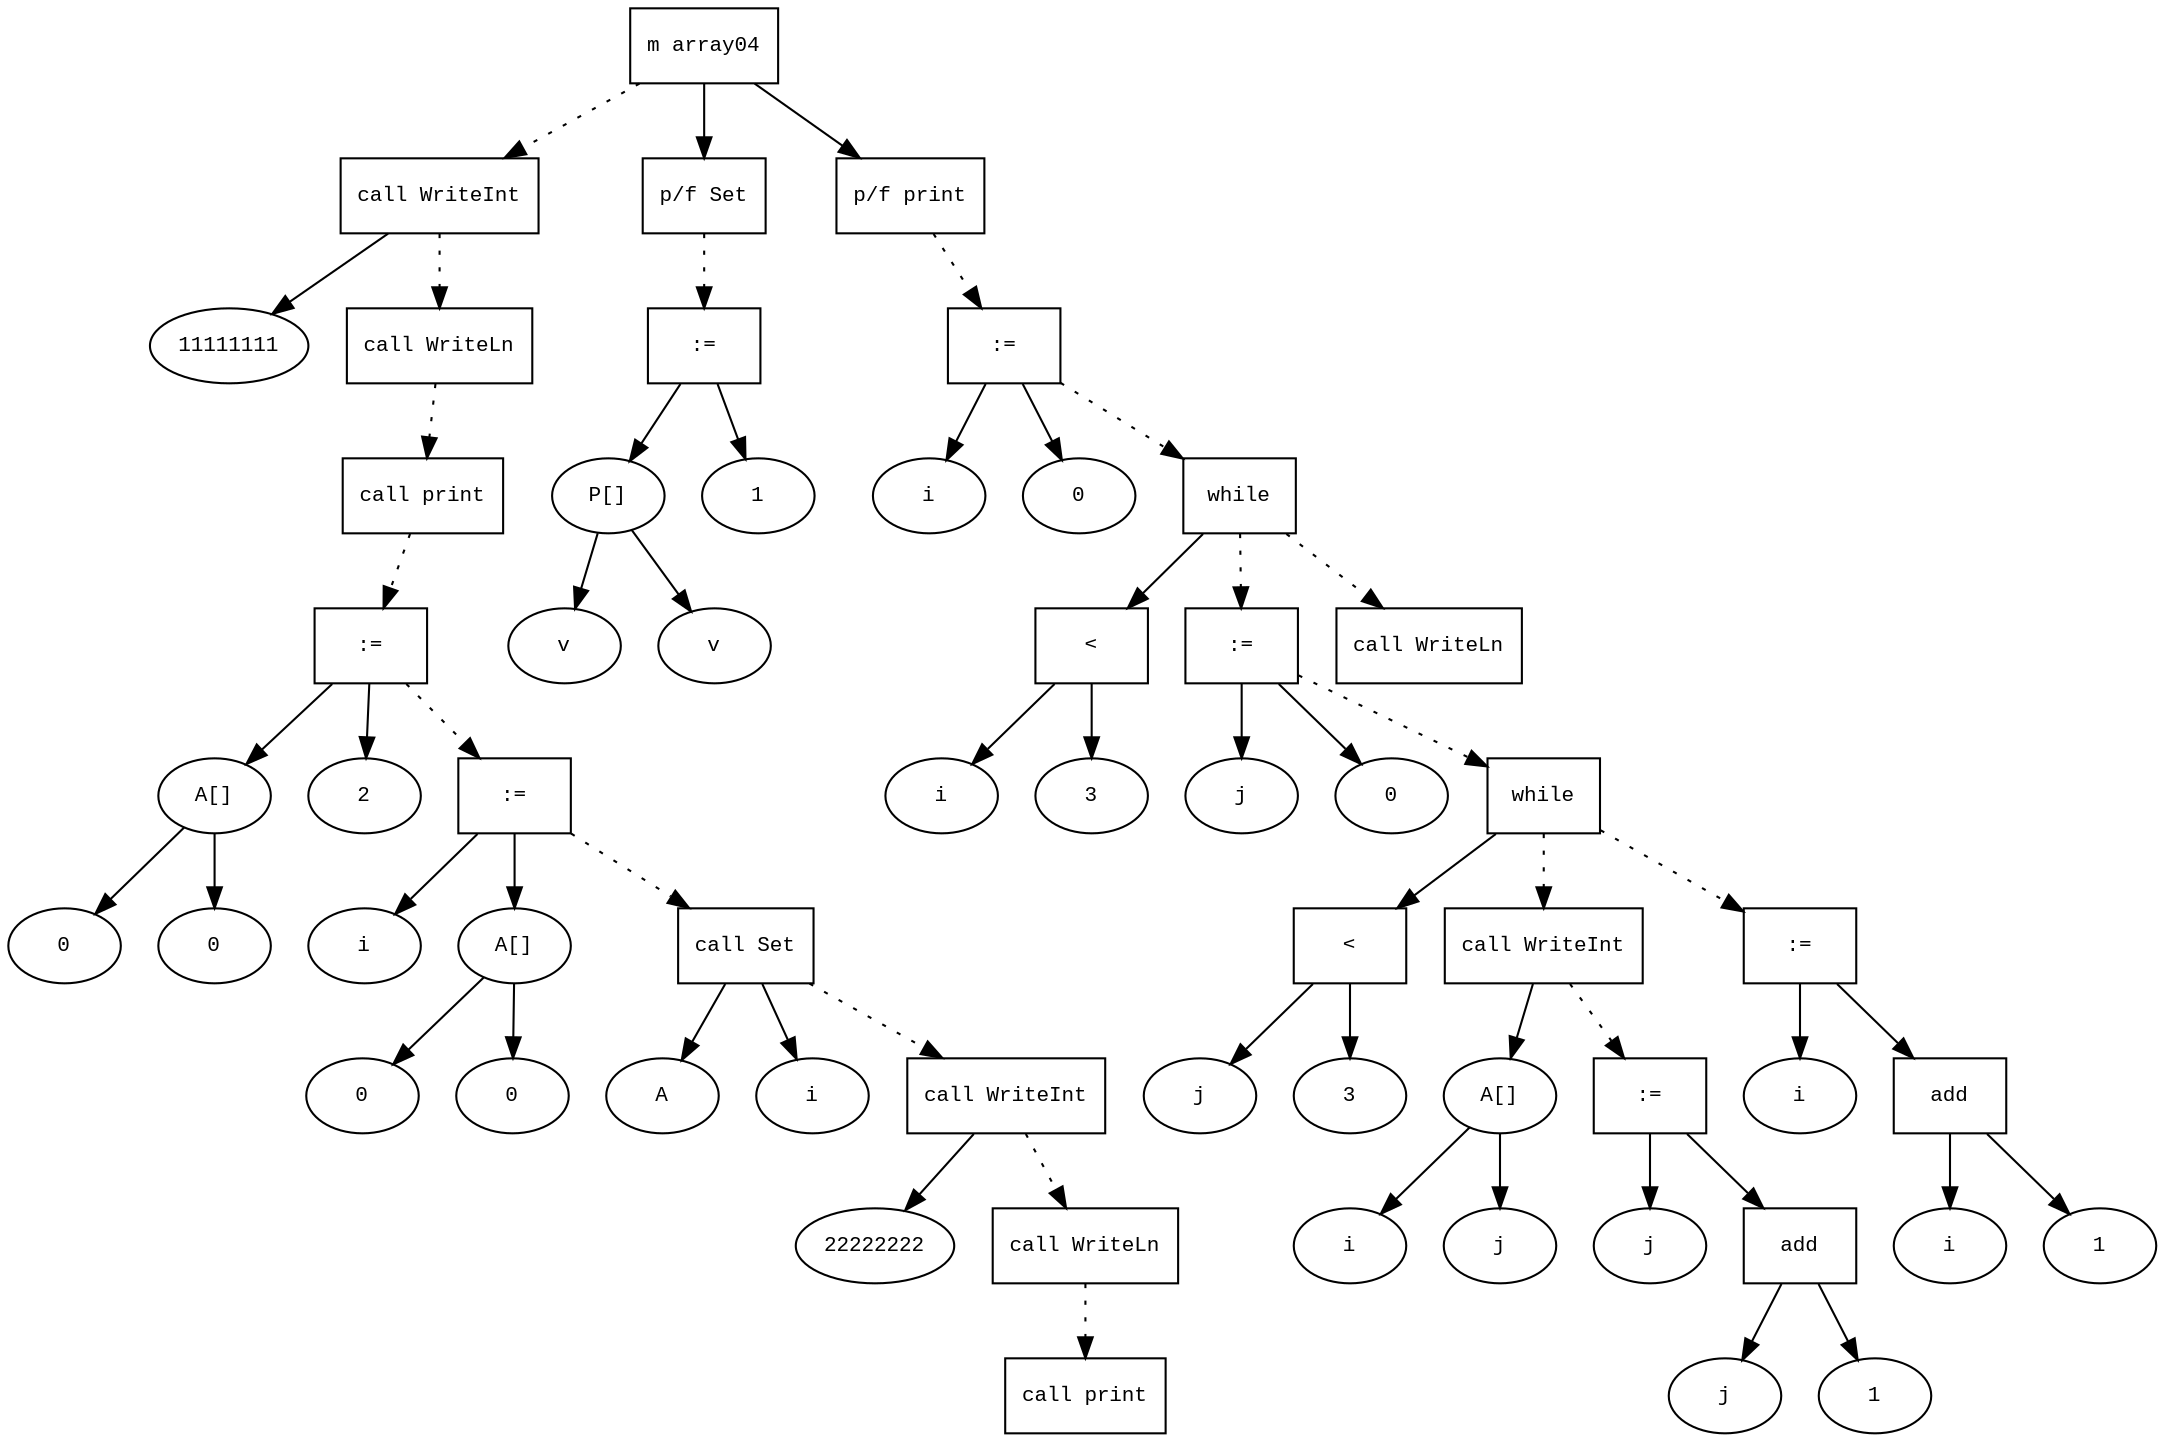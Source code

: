digraph AST {
  graph [fontname="Times New Roman",fontsize=10];
  node  [fontname="Courier New",fontsize=10];
  edge  [fontname="Times New Roman",fontsize=10];

  node0 [label="m array04",shape=box];
  node58 [label="call WriteInt",shape=box];
  node59 [label="11111111",shape=ellipse];
  node58->node59;
  node0 -> node58 [style=dotted];
  node61 [label="call WriteLn",shape=box];
  node58 -> node61 [style=dotted];
  node63 [label="call print",shape=box];
  node61 -> node63 [style=dotted];
  node69 [label=":=",shape=box];
  node65 [label="A[]",shape=ellipse];
  node66 [label="0",shape=ellipse];
  node65-> node66;
  node67 [label="0",shape=ellipse];
  node65-> node67;
  node69->node65;
  node68 [label="2",shape=ellipse];
  node69->node68;
  node63 -> node69 [style=dotted];
  node75 [label=":=",shape=box];
  node71 [label="i",shape=ellipse];
  node75->node71;
  node72 [label="A[]",shape=ellipse];
  node73 [label="0",shape=ellipse];
  node72-> node73;
  node74 [label="0",shape=ellipse];
  node72-> node74;
  node75->node72;
  node69 -> node75 [style=dotted];
  node76 [label="call Set",shape=box];
  node78 [label="A",shape=ellipse];
  node76->node78;
  node80 [label="i",shape=ellipse];
  node76->node80;
  node75 -> node76 [style=dotted];
  node82 [label="call WriteInt",shape=box];
  node83 [label="22222222",shape=ellipse];
  node82->node83;
  node76 -> node82 [style=dotted];
  node85 [label="call WriteLn",shape=box];
  node82 -> node85 [style=dotted];
  node87 [label="call print",shape=box];
  node85 -> node87 [style=dotted];
  node5 [label="p/f Set",shape=box];
  node14 [label=":=",shape=box];
  node8 [label="P[]",shape=ellipse];
  node10 [label="v",shape=ellipse];
  node8-> node10;
  node12 [label="v",shape=ellipse];
  node8-> node12;
  node14->node8;
  node13 [label="1",shape=ellipse];
  node14->node13;
  node5 -> node14 [style=dotted];
  node0 -> node5;
  node15 [label="p/f print",shape=box];
  node20 [label=":=",shape=box];
  node18 [label="i",shape=ellipse];
  node20->node18;
  node19 [label="0",shape=ellipse];
  node20->node19;
  node15 -> node20 [style=dotted];
  node55 [label="while",shape=box];
  node24 [label="<",shape=box];
  node22 [label="i",shape=ellipse];
  node24->node22;
  node23 [label="3",shape=ellipse];
  node24->node23;
  node55->node24;
  node28 [label=":=",shape=box];
  node26 [label="j",shape=ellipse];
  node28->node26;
  node27 [label="0",shape=ellipse];
  node28->node27;
  node55 -> node28 [style=dotted];
  node47 [label="while",shape=box];
  node32 [label="<",shape=box];
  node30 [label="j",shape=ellipse];
  node32->node30;
  node31 [label="3",shape=ellipse];
  node32->node31;
  node47->node32;
  node33 [label="call WriteInt",shape=box];
  node34 [label="A[]",shape=ellipse];
  node36 [label="i",shape=ellipse];
  node34-> node36;
  node38 [label="j",shape=ellipse];
  node34-> node38;
  node33->node34;
  node47 -> node33 [style=dotted];
  node46 [label=":=",shape=box];
  node41 [label="j",shape=ellipse];
  node46->node41;
  node45 [label="add",shape=box];
  node43 [label="j",shape=ellipse];
  node45->node43;
  node44 [label="1",shape=ellipse];
  node45->node44;
  node46->node45;
  node33 -> node46 [style=dotted];
  node28 -> node47 [style=dotted];
  node54 [label=":=",shape=box];
  node49 [label="i",shape=ellipse];
  node54->node49;
  node53 [label="add",shape=box];
  node51 [label="i",shape=ellipse];
  node53->node51;
  node52 [label="1",shape=ellipse];
  node53->node52;
  node54->node53;
  node47 -> node54 [style=dotted];
  node20 -> node55 [style=dotted];
  node56 [label="call WriteLn",shape=box];
  node55 -> node56 [style=dotted];
  node0 -> node15;
}
